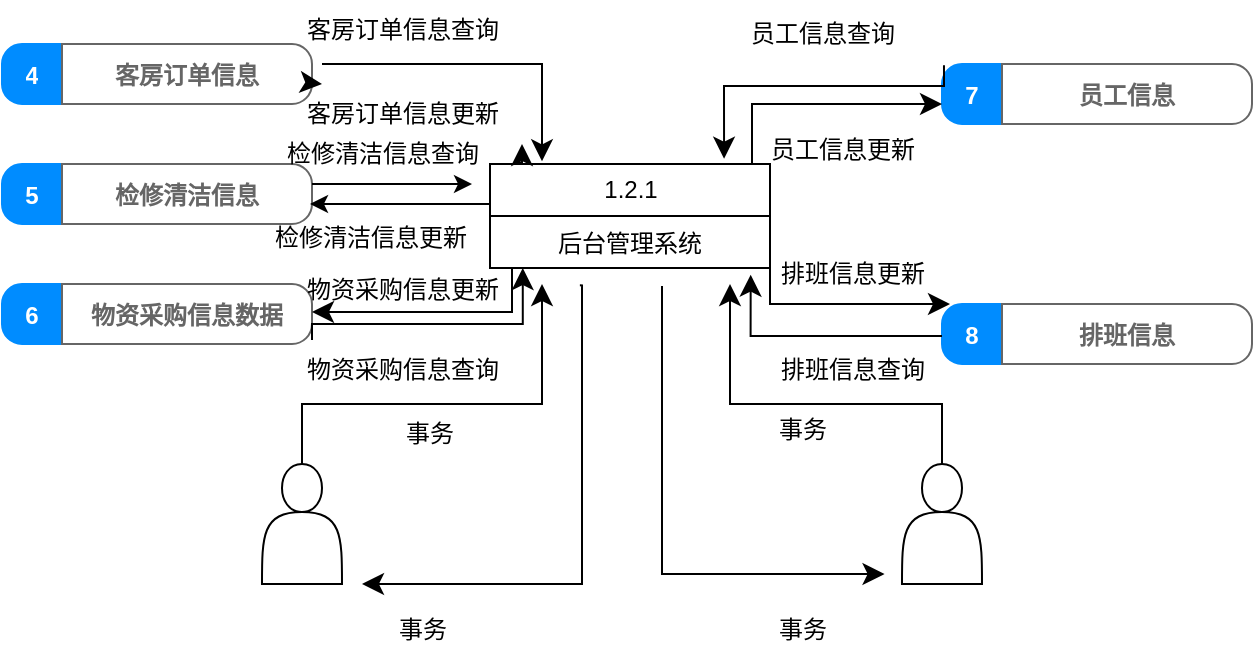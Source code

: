 <mxfile version="26.1.1">
  <diagram name="第 1 页" id="tigARBqPQhpsDbetu7K7">
    <mxGraphModel dx="1413" dy="734" grid="1" gridSize="10" guides="1" tooltips="1" connect="1" arrows="1" fold="1" page="1" pageScale="1" pageWidth="827" pageHeight="1169" math="0" shadow="0">
      <root>
        <mxCell id="0" />
        <mxCell id="1" parent="0" />
        <mxCell id="3U5G_h0e8z2Mmn-cmGu5-1" value="" style="shape=actor;whiteSpace=wrap;html=1;" vertex="1" parent="1">
          <mxGeometry x="160" y="560" width="40" height="60" as="geometry" />
        </mxCell>
        <mxCell id="3U5G_h0e8z2Mmn-cmGu5-2" value="" style="shape=actor;whiteSpace=wrap;html=1;" vertex="1" parent="1">
          <mxGeometry x="480" y="560" width="40" height="60" as="geometry" />
        </mxCell>
        <mxCell id="3U5G_h0e8z2Mmn-cmGu5-14" value="1.2.1" style="swimlane;fontStyle=0;childLayout=stackLayout;horizontal=1;startSize=26;fillColor=none;horizontalStack=0;resizeParent=1;resizeParentMax=0;resizeLast=0;collapsible=1;marginBottom=0;html=1;" vertex="1" parent="1">
          <mxGeometry x="274" y="410" width="140" height="52" as="geometry">
            <mxRectangle x="274" y="410" width="70" height="30" as="alternateBounds" />
          </mxGeometry>
        </mxCell>
        <mxCell id="3U5G_h0e8z2Mmn-cmGu5-16" value="后台管理系统" style="text;strokeColor=none;fillColor=none;align=center;verticalAlign=top;spacingLeft=4;spacingRight=4;overflow=hidden;rotatable=0;points=[[0,0.5],[1,0.5]];portConstraint=eastwest;whiteSpace=wrap;html=1;" vertex="1" parent="3U5G_h0e8z2Mmn-cmGu5-14">
          <mxGeometry y="26" width="140" height="26" as="geometry" />
        </mxCell>
        <mxCell id="3U5G_h0e8z2Mmn-cmGu5-19" value="" style="edgeStyle=elbowEdgeStyle;elbow=vertical;endArrow=classic;html=1;curved=0;rounded=0;endSize=8;startSize=8;" edge="1" parent="1">
          <mxGeometry width="50" height="50" relative="1" as="geometry">
            <mxPoint x="180" y="560" as="sourcePoint" />
            <mxPoint x="300" y="470" as="targetPoint" />
            <Array as="points">
              <mxPoint x="240" y="530" />
            </Array>
          </mxGeometry>
        </mxCell>
        <mxCell id="3U5G_h0e8z2Mmn-cmGu5-21" value="" style="edgeStyle=segmentEdgeStyle;endArrow=classic;html=1;curved=0;rounded=0;endSize=8;startSize=8;exitX=0.321;exitY=0.949;exitDx=0;exitDy=0;exitPerimeter=0;" edge="1" parent="1">
          <mxGeometry width="50" height="50" relative="1" as="geometry">
            <mxPoint x="318.94" y="470.674" as="sourcePoint" />
            <mxPoint x="210" y="620" as="targetPoint" />
            <Array as="points">
              <mxPoint x="320" y="471" />
              <mxPoint x="320" y="620" />
            </Array>
          </mxGeometry>
        </mxCell>
        <mxCell id="3U5G_h0e8z2Mmn-cmGu5-22" value="" style="edgeStyle=segmentEdgeStyle;endArrow=classic;html=1;curved=0;rounded=0;endSize=8;startSize=8;entryX=0.25;entryY=1;entryDx=0;entryDy=0;exitX=0.598;exitY=1.154;exitDx=0;exitDy=0;exitPerimeter=0;" edge="1" parent="1">
          <mxGeometry width="50" height="50" relative="1" as="geometry">
            <mxPoint x="360" y="471.004" as="sourcePoint" />
            <mxPoint x="471.28" y="615" as="targetPoint" />
            <Array as="points">
              <mxPoint x="360" y="615" />
            </Array>
          </mxGeometry>
        </mxCell>
        <mxCell id="3U5G_h0e8z2Mmn-cmGu5-23" value="" style="edgeStyle=elbowEdgeStyle;elbow=vertical;endArrow=classic;html=1;curved=0;rounded=0;endSize=8;startSize=8;exitX=0.5;exitY=0;exitDx=0;exitDy=0;" edge="1" parent="1" source="3U5G_h0e8z2Mmn-cmGu5-2">
          <mxGeometry width="50" height="50" relative="1" as="geometry">
            <mxPoint x="480" y="560" as="sourcePoint" />
            <mxPoint x="394" y="470" as="targetPoint" />
            <Array as="points">
              <mxPoint x="374" y="530" />
            </Array>
          </mxGeometry>
        </mxCell>
        <mxCell id="3U5G_h0e8z2Mmn-cmGu5-24" value="事务" style="text;html=1;align=center;verticalAlign=middle;whiteSpace=wrap;rounded=0;" vertex="1" parent="1">
          <mxGeometry x="214" y="530" width="60" height="30" as="geometry" />
        </mxCell>
        <mxCell id="3U5G_h0e8z2Mmn-cmGu5-25" value="事务" style="text;html=1;align=center;verticalAlign=middle;resizable=0;points=[];autosize=1;strokeColor=none;fillColor=none;" vertex="1" parent="1">
          <mxGeometry x="215" y="628" width="50" height="30" as="geometry" />
        </mxCell>
        <mxCell id="3U5G_h0e8z2Mmn-cmGu5-26" value="事务" style="text;html=1;align=center;verticalAlign=middle;resizable=0;points=[];autosize=1;strokeColor=none;fillColor=none;" vertex="1" parent="1">
          <mxGeometry x="405" y="528" width="50" height="30" as="geometry" />
        </mxCell>
        <mxCell id="3U5G_h0e8z2Mmn-cmGu5-27" value="事务" style="text;html=1;align=center;verticalAlign=middle;resizable=0;points=[];autosize=1;strokeColor=none;fillColor=none;" vertex="1" parent="1">
          <mxGeometry x="405" y="628" width="50" height="30" as="geometry" />
        </mxCell>
        <mxCell id="3U5G_h0e8z2Mmn-cmGu5-46" value="" style="swimlane;shape=mxgraph.bootstrap.anchor;strokeColor=#666666;fillColor=#ffffff;fontColor=#666666;fontStyle=0;childLayout=stackLayout;horizontal=0;startSize=0;horizontalStack=1;resizeParent=1;resizeParentMax=0;resizeLast=0;collapsible=0;marginBottom=0;whiteSpace=wrap;html=1;" vertex="1" parent="1">
          <mxGeometry x="30" y="350" width="155" height="30" as="geometry" />
        </mxCell>
        <mxCell id="3U5G_h0e8z2Mmn-cmGu5-47" value="&lt;font style=&quot;font-size: 12px;&quot;&gt;4&lt;/font&gt;" style="text;strokeColor=#008CFF;align=center;verticalAlign=middle;spacingLeft=10;spacingRight=10;overflow=hidden;points=[[0,0.5],[1,0.5]];portConstraint=eastwest;rotatable=0;whiteSpace=wrap;html=1;shape=mxgraph.mockup.leftButton;rSize=10;fillColor=#008CFF;fontColor=#ffffff;fontSize=17;fontStyle=1;" vertex="1" parent="3U5G_h0e8z2Mmn-cmGu5-46">
          <mxGeometry width="30" height="30" as="geometry" />
        </mxCell>
        <mxCell id="3U5G_h0e8z2Mmn-cmGu5-50" value="&lt;font style=&quot;font-size: 12px;&quot;&gt;客房订单信息&lt;/font&gt;" style="text;strokeColor=inherit;align=center;verticalAlign=middle;spacingLeft=10;spacingRight=10;overflow=hidden;points=[[0,0.5],[1,0.5]];portConstraint=eastwest;rotatable=0;whiteSpace=wrap;html=1;shape=mxgraph.mockup.rightButton;rSize=10;fillColor=inherit;fontColor=inherit;fontSize=17;fontStyle=1;" vertex="1" parent="3U5G_h0e8z2Mmn-cmGu5-46">
          <mxGeometry x="30" width="125" height="30" as="geometry" />
        </mxCell>
        <mxCell id="3U5G_h0e8z2Mmn-cmGu5-52" value="" style="swimlane;shape=mxgraph.bootstrap.anchor;strokeColor=#666666;fillColor=#ffffff;fontColor=#666666;fontStyle=0;childLayout=stackLayout;horizontal=0;startSize=0;horizontalStack=1;resizeParent=1;resizeParentMax=0;resizeLast=0;collapsible=0;marginBottom=0;whiteSpace=wrap;html=1;" vertex="1" parent="1">
          <mxGeometry x="30" y="470" width="155" height="30" as="geometry" />
        </mxCell>
        <mxCell id="3U5G_h0e8z2Mmn-cmGu5-53" value="&lt;font style=&quot;font-size: 12px;&quot;&gt;6&lt;/font&gt;" style="text;strokeColor=#008CFF;align=center;verticalAlign=middle;spacingLeft=10;spacingRight=10;overflow=hidden;points=[[0,0.5],[1,0.5]];portConstraint=eastwest;rotatable=0;whiteSpace=wrap;html=1;shape=mxgraph.mockup.leftButton;rSize=10;fillColor=#008CFF;fontColor=#ffffff;fontSize=17;fontStyle=1;" vertex="1" parent="3U5G_h0e8z2Mmn-cmGu5-52">
          <mxGeometry width="30" height="30" as="geometry" />
        </mxCell>
        <mxCell id="3U5G_h0e8z2Mmn-cmGu5-54" value="&lt;font style=&quot;font-size: 12px;&quot;&gt;物资采购信息数据&lt;/font&gt;" style="text;strokeColor=inherit;align=center;verticalAlign=middle;spacingLeft=10;spacingRight=10;overflow=hidden;points=[[0,0.5],[1,0.5]];portConstraint=eastwest;rotatable=0;whiteSpace=wrap;html=1;shape=mxgraph.mockup.rightButton;rSize=10;fillColor=inherit;fontColor=inherit;fontSize=17;fontStyle=1;" vertex="1" parent="3U5G_h0e8z2Mmn-cmGu5-52">
          <mxGeometry x="30" width="125" height="30" as="geometry" />
        </mxCell>
        <mxCell id="3U5G_h0e8z2Mmn-cmGu5-55" value="" style="swimlane;shape=mxgraph.bootstrap.anchor;strokeColor=#666666;fillColor=#ffffff;fontColor=#666666;fontStyle=0;childLayout=stackLayout;horizontal=0;startSize=0;horizontalStack=1;resizeParent=1;resizeParentMax=0;resizeLast=0;collapsible=0;marginBottom=0;whiteSpace=wrap;html=1;" vertex="1" parent="1">
          <mxGeometry x="30" y="410" width="155" height="30" as="geometry" />
        </mxCell>
        <mxCell id="3U5G_h0e8z2Mmn-cmGu5-56" value="&lt;font style=&quot;font-size: 12px;&quot;&gt;5&lt;/font&gt;" style="text;strokeColor=#008CFF;align=center;verticalAlign=middle;spacingLeft=10;spacingRight=10;overflow=hidden;points=[[0,0.5],[1,0.5]];portConstraint=eastwest;rotatable=0;whiteSpace=wrap;html=1;shape=mxgraph.mockup.leftButton;rSize=10;fillColor=#008CFF;fontColor=#ffffff;fontSize=17;fontStyle=1;" vertex="1" parent="3U5G_h0e8z2Mmn-cmGu5-55">
          <mxGeometry width="30" height="30" as="geometry" />
        </mxCell>
        <mxCell id="3U5G_h0e8z2Mmn-cmGu5-57" value="&lt;font style=&quot;font-size: 12px;&quot;&gt;检修清洁信息&lt;/font&gt;" style="text;strokeColor=inherit;align=center;verticalAlign=middle;spacingLeft=10;spacingRight=10;overflow=hidden;points=[[0,0.5],[1,0.5]];portConstraint=eastwest;rotatable=0;whiteSpace=wrap;html=1;shape=mxgraph.mockup.rightButton;rSize=10;fillColor=inherit;fontColor=inherit;fontSize=17;fontStyle=1;" vertex="1" parent="3U5G_h0e8z2Mmn-cmGu5-55">
          <mxGeometry x="30" width="125" height="30" as="geometry" />
        </mxCell>
        <mxCell id="3U5G_h0e8z2Mmn-cmGu5-61" value="" style="swimlane;shape=mxgraph.bootstrap.anchor;strokeColor=#666666;fillColor=#ffffff;fontColor=#666666;fontStyle=0;childLayout=stackLayout;horizontal=0;startSize=0;horizontalStack=1;resizeParent=1;resizeParentMax=0;resizeLast=0;collapsible=0;marginBottom=0;whiteSpace=wrap;html=1;" vertex="1" parent="1">
          <mxGeometry x="500" y="480" width="155" height="30" as="geometry" />
        </mxCell>
        <mxCell id="3U5G_h0e8z2Mmn-cmGu5-62" value="&lt;font style=&quot;font-size: 12px;&quot;&gt;8&lt;/font&gt;" style="text;strokeColor=#008CFF;align=center;verticalAlign=middle;spacingLeft=10;spacingRight=10;overflow=hidden;points=[[0,0.5],[1,0.5]];portConstraint=eastwest;rotatable=0;whiteSpace=wrap;html=1;shape=mxgraph.mockup.leftButton;rSize=10;fillColor=#008CFF;fontColor=#ffffff;fontSize=17;fontStyle=1;" vertex="1" parent="3U5G_h0e8z2Mmn-cmGu5-61">
          <mxGeometry width="30" height="30" as="geometry" />
        </mxCell>
        <mxCell id="3U5G_h0e8z2Mmn-cmGu5-63" value="&lt;font style=&quot;font-size: 12px;&quot;&gt;排班信息&lt;/font&gt;" style="text;strokeColor=inherit;align=center;verticalAlign=middle;spacingLeft=10;spacingRight=10;overflow=hidden;points=[[0,0.5],[1,0.5]];portConstraint=eastwest;rotatable=0;whiteSpace=wrap;html=1;shape=mxgraph.mockup.rightButton;rSize=10;fillColor=inherit;fontColor=inherit;fontSize=17;fontStyle=1;" vertex="1" parent="3U5G_h0e8z2Mmn-cmGu5-61">
          <mxGeometry x="30" width="125" height="30" as="geometry" />
        </mxCell>
        <mxCell id="3U5G_h0e8z2Mmn-cmGu5-64" value="" style="swimlane;shape=mxgraph.bootstrap.anchor;strokeColor=#666666;fillColor=#ffffff;fontColor=#666666;fontStyle=0;childLayout=stackLayout;horizontal=0;startSize=0;horizontalStack=1;resizeParent=1;resizeParentMax=0;resizeLast=0;collapsible=0;marginBottom=0;whiteSpace=wrap;html=1;" vertex="1" parent="1">
          <mxGeometry x="500" y="360" width="155" height="30" as="geometry" />
        </mxCell>
        <mxCell id="3U5G_h0e8z2Mmn-cmGu5-65" value="&lt;font style=&quot;font-size: 12px;&quot;&gt;7&lt;/font&gt;" style="text;strokeColor=#008CFF;align=center;verticalAlign=middle;spacingLeft=10;spacingRight=10;overflow=hidden;points=[[0,0.5],[1,0.5]];portConstraint=eastwest;rotatable=0;whiteSpace=wrap;html=1;shape=mxgraph.mockup.leftButton;rSize=10;fillColor=#008CFF;fontColor=#ffffff;fontSize=17;fontStyle=1;" vertex="1" parent="3U5G_h0e8z2Mmn-cmGu5-64">
          <mxGeometry width="30" height="30" as="geometry" />
        </mxCell>
        <mxCell id="3U5G_h0e8z2Mmn-cmGu5-66" value="&lt;font style=&quot;font-size: 12px;&quot;&gt;员工信息&lt;/font&gt;" style="text;strokeColor=inherit;align=center;verticalAlign=middle;spacingLeft=10;spacingRight=10;overflow=hidden;points=[[0,0.5],[1,0.5]];portConstraint=eastwest;rotatable=0;whiteSpace=wrap;html=1;shape=mxgraph.mockup.rightButton;rSize=10;fillColor=inherit;fontColor=inherit;fontSize=17;fontStyle=1;" vertex="1" parent="3U5G_h0e8z2Mmn-cmGu5-64">
          <mxGeometry x="30" width="125" height="30" as="geometry" />
        </mxCell>
        <mxCell id="3U5G_h0e8z2Mmn-cmGu5-68" value="" style="edgeStyle=elbowEdgeStyle;elbow=horizontal;endArrow=classic;html=1;curved=0;rounded=0;endSize=8;startSize=8;entryX=0.188;entryY=-0.026;entryDx=0;entryDy=0;entryPerimeter=0;" edge="1" parent="1" target="3U5G_h0e8z2Mmn-cmGu5-14">
          <mxGeometry width="50" height="50" relative="1" as="geometry">
            <mxPoint x="190" y="360" as="sourcePoint" />
            <mxPoint x="300" y="400" as="targetPoint" />
            <Array as="points">
              <mxPoint x="300" y="370" />
            </Array>
          </mxGeometry>
        </mxCell>
        <mxCell id="3U5G_h0e8z2Mmn-cmGu5-69" value="" style="edgeStyle=segmentEdgeStyle;endArrow=classic;html=1;curved=0;rounded=0;endSize=8;startSize=8;entryX=0.931;entryY=1.128;entryDx=0;entryDy=0;entryPerimeter=0;" edge="1" parent="1" target="3U5G_h0e8z2Mmn-cmGu5-16">
          <mxGeometry width="50" height="50" relative="1" as="geometry">
            <mxPoint x="500" y="496" as="sourcePoint" />
            <mxPoint x="443.68" y="462.004" as="targetPoint" />
          </mxGeometry>
        </mxCell>
        <mxCell id="3U5G_h0e8z2Mmn-cmGu5-70" value="" style="edgeStyle=elbowEdgeStyle;elbow=horizontal;endArrow=classic;html=1;curved=0;rounded=0;endSize=8;startSize=8;exitX=0.098;exitY=-0.013;exitDx=0;exitDy=0;exitPerimeter=0;" edge="1" parent="1" source="3U5G_h0e8z2Mmn-cmGu5-83">
          <mxGeometry width="50" height="50" relative="1" as="geometry">
            <mxPoint x="290" y="400" as="sourcePoint" />
            <mxPoint x="190" y="370" as="targetPoint" />
            <Array as="points" />
          </mxGeometry>
        </mxCell>
        <mxCell id="3U5G_h0e8z2Mmn-cmGu5-71" value="" style="endArrow=classic;html=1;rounded=0;" edge="1" parent="1">
          <mxGeometry width="50" height="50" relative="1" as="geometry">
            <mxPoint x="185" y="420" as="sourcePoint" />
            <mxPoint x="265" y="420" as="targetPoint" />
          </mxGeometry>
        </mxCell>
        <mxCell id="3U5G_h0e8z2Mmn-cmGu5-73" value="" style="endArrow=classic;html=1;rounded=0;" edge="1" parent="1">
          <mxGeometry width="50" height="50" relative="1" as="geometry">
            <mxPoint x="274" y="430" as="sourcePoint" />
            <mxPoint x="184" y="430" as="targetPoint" />
          </mxGeometry>
        </mxCell>
        <mxCell id="3U5G_h0e8z2Mmn-cmGu5-74" value="" style="edgeStyle=elbowEdgeStyle;elbow=horizontal;endArrow=classic;html=1;curved=0;rounded=0;endSize=8;startSize=8;exitX=-0.017;exitY=0.846;exitDx=0;exitDy=0;exitPerimeter=0;" edge="1" parent="1">
          <mxGeometry width="50" height="50" relative="1" as="geometry">
            <mxPoint x="282.62" y="461.996" as="sourcePoint" />
            <mxPoint x="185" y="484" as="targetPoint" />
            <Array as="points">
              <mxPoint x="285" y="484" />
            </Array>
          </mxGeometry>
        </mxCell>
        <mxCell id="3U5G_h0e8z2Mmn-cmGu5-76" value="" style="edgeStyle=segmentEdgeStyle;endArrow=classic;html=1;curved=0;rounded=0;endSize=8;startSize=8;entryX=0.117;entryY=1;entryDx=0;entryDy=0;entryPerimeter=0;" edge="1" parent="1" target="3U5G_h0e8z2Mmn-cmGu5-16">
          <mxGeometry width="50" height="50" relative="1" as="geometry">
            <mxPoint x="185" y="498" as="sourcePoint" />
            <mxPoint x="290" y="470" as="targetPoint" />
            <Array as="points">
              <mxPoint x="185" y="490" />
              <mxPoint x="290" y="490" />
            </Array>
          </mxGeometry>
        </mxCell>
        <mxCell id="3U5G_h0e8z2Mmn-cmGu5-77" value="" style="edgeStyle=segmentEdgeStyle;endArrow=classic;html=1;curved=0;rounded=0;endSize=8;startSize=8;entryX=0.836;entryY=-0.051;entryDx=0;entryDy=0;entryPerimeter=0;exitX=0.033;exitY=0.022;exitDx=0;exitDy=0;exitPerimeter=0;" edge="1" parent="1" source="3U5G_h0e8z2Mmn-cmGu5-65" target="3U5G_h0e8z2Mmn-cmGu5-14">
          <mxGeometry width="50" height="50" relative="1" as="geometry">
            <mxPoint x="490" y="370" as="sourcePoint" />
            <mxPoint x="390" y="400" as="targetPoint" />
            <Array as="points">
              <mxPoint x="391" y="371" />
            </Array>
          </mxGeometry>
        </mxCell>
        <mxCell id="3U5G_h0e8z2Mmn-cmGu5-78" value="" style="edgeStyle=segmentEdgeStyle;endArrow=classic;html=1;curved=0;rounded=0;endSize=8;startSize=8;" edge="1" parent="1" target="3U5G_h0e8z2Mmn-cmGu5-65">
          <mxGeometry width="50" height="50" relative="1" as="geometry">
            <mxPoint x="405" y="410" as="sourcePoint" />
            <mxPoint x="455" y="360" as="targetPoint" />
            <Array as="points">
              <mxPoint x="405" y="380" />
            </Array>
          </mxGeometry>
        </mxCell>
        <mxCell id="3U5G_h0e8z2Mmn-cmGu5-81" value="" style="edgeStyle=segmentEdgeStyle;endArrow=classic;html=1;curved=0;rounded=0;endSize=8;startSize=8;" edge="1" parent="1">
          <mxGeometry width="50" height="50" relative="1" as="geometry">
            <mxPoint x="414" y="470" as="sourcePoint" />
            <mxPoint x="504" y="480" as="targetPoint" />
            <Array as="points">
              <mxPoint x="414" y="450" />
              <mxPoint x="414" y="480" />
            </Array>
          </mxGeometry>
        </mxCell>
        <mxCell id="3U5G_h0e8z2Mmn-cmGu5-82" value="客房订单信息查询" style="text;html=1;align=center;verticalAlign=middle;resizable=0;points=[];autosize=1;strokeColor=none;fillColor=none;" vertex="1" parent="1">
          <mxGeometry x="170" y="328" width="120" height="30" as="geometry" />
        </mxCell>
        <mxCell id="3U5G_h0e8z2Mmn-cmGu5-84" value="" style="edgeStyle=elbowEdgeStyle;elbow=horizontal;endArrow=classic;html=1;curved=0;rounded=0;endSize=8;startSize=8;exitX=0.098;exitY=-0.013;exitDx=0;exitDy=0;exitPerimeter=0;" edge="1" parent="1" source="3U5G_h0e8z2Mmn-cmGu5-14" target="3U5G_h0e8z2Mmn-cmGu5-83">
          <mxGeometry width="50" height="50" relative="1" as="geometry">
            <mxPoint x="288" y="409" as="sourcePoint" />
            <mxPoint x="190" y="370" as="targetPoint" />
            <Array as="points">
              <mxPoint x="290" y="370" />
            </Array>
          </mxGeometry>
        </mxCell>
        <mxCell id="3U5G_h0e8z2Mmn-cmGu5-83" value="客房订单信息更新" style="text;html=1;align=center;verticalAlign=middle;resizable=0;points=[];autosize=1;strokeColor=none;fillColor=none;" vertex="1" parent="1">
          <mxGeometry x="170" y="370" width="120" height="30" as="geometry" />
        </mxCell>
        <mxCell id="3U5G_h0e8z2Mmn-cmGu5-86" value="检修清洁信息查询" style="text;html=1;align=center;verticalAlign=middle;resizable=0;points=[];autosize=1;strokeColor=none;fillColor=none;" vertex="1" parent="1">
          <mxGeometry x="160" y="390" width="120" height="30" as="geometry" />
        </mxCell>
        <mxCell id="3U5G_h0e8z2Mmn-cmGu5-87" value="检修清洁信息更新" style="text;html=1;align=center;verticalAlign=middle;resizable=0;points=[];autosize=1;strokeColor=none;fillColor=none;" vertex="1" parent="1">
          <mxGeometry x="154" y="432" width="120" height="30" as="geometry" />
        </mxCell>
        <mxCell id="3U5G_h0e8z2Mmn-cmGu5-89" value="物资采购信息更新" style="text;html=1;align=center;verticalAlign=middle;resizable=0;points=[];autosize=1;strokeColor=none;fillColor=none;" vertex="1" parent="1">
          <mxGeometry x="170" y="458" width="120" height="30" as="geometry" />
        </mxCell>
        <mxCell id="3U5G_h0e8z2Mmn-cmGu5-90" value="物资采购信息查询" style="text;html=1;align=center;verticalAlign=middle;resizable=0;points=[];autosize=1;strokeColor=none;fillColor=none;" vertex="1" parent="1">
          <mxGeometry x="170" y="498" width="120" height="30" as="geometry" />
        </mxCell>
        <mxCell id="3U5G_h0e8z2Mmn-cmGu5-91" value="员工信息查询" style="text;html=1;align=center;verticalAlign=middle;resizable=0;points=[];autosize=1;strokeColor=none;fillColor=none;" vertex="1" parent="1">
          <mxGeometry x="390" y="330" width="100" height="30" as="geometry" />
        </mxCell>
        <mxCell id="3U5G_h0e8z2Mmn-cmGu5-92" value="员工信息更新" style="text;html=1;align=center;verticalAlign=middle;resizable=0;points=[];autosize=1;strokeColor=none;fillColor=none;" vertex="1" parent="1">
          <mxGeometry x="400" y="388" width="100" height="30" as="geometry" />
        </mxCell>
        <mxCell id="3U5G_h0e8z2Mmn-cmGu5-93" value="排班信息查询" style="text;html=1;align=center;verticalAlign=middle;resizable=0;points=[];autosize=1;strokeColor=none;fillColor=none;" vertex="1" parent="1">
          <mxGeometry x="405" y="498" width="100" height="30" as="geometry" />
        </mxCell>
        <mxCell id="3U5G_h0e8z2Mmn-cmGu5-94" value="排班信息更新" style="text;html=1;align=center;verticalAlign=middle;resizable=0;points=[];autosize=1;strokeColor=none;fillColor=none;" vertex="1" parent="1">
          <mxGeometry x="405" y="450" width="100" height="30" as="geometry" />
        </mxCell>
      </root>
    </mxGraphModel>
  </diagram>
</mxfile>
